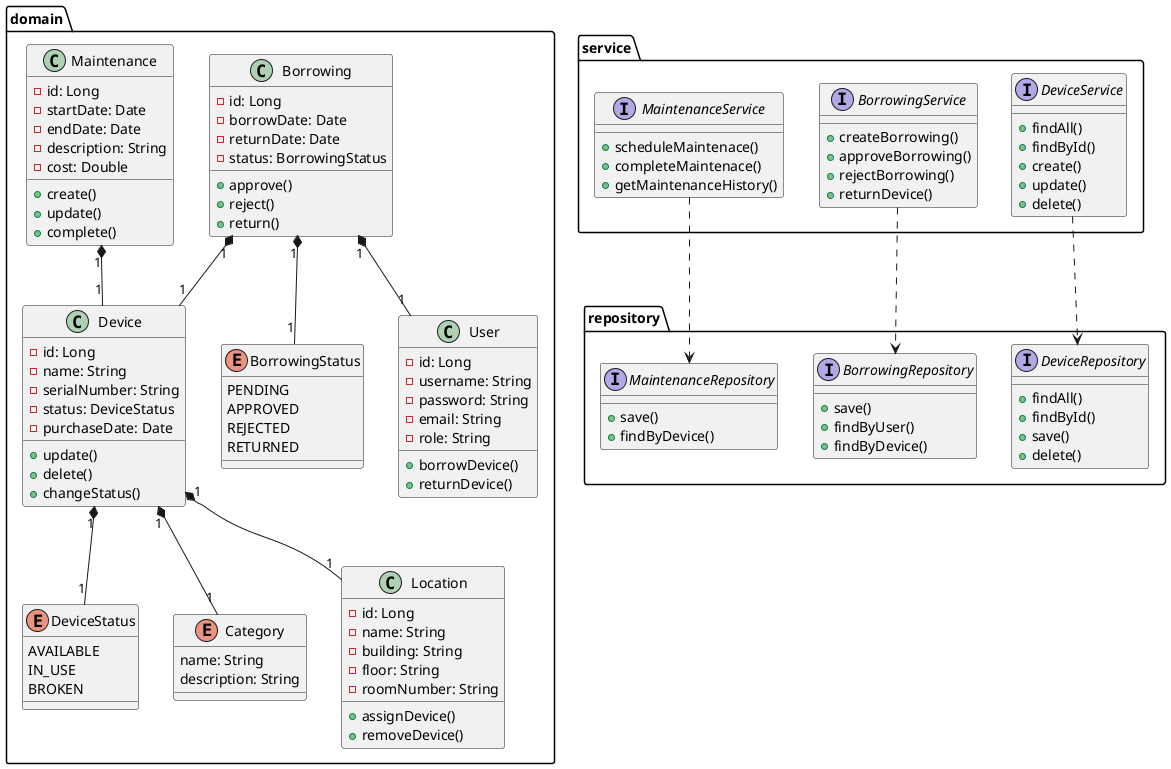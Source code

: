 @startuml

package "domain" {
    class Device {
        - id: Long
        - name: String
        - serialNumber: String
        - status: DeviceStatus
        - purchaseDate: Date
        + update()
        + delete()
        + changeStatus()
    }

    enum DeviceStatus {
        AVAILABLE
        IN_USE
        BROKEN
    }

    enum Category {
        name: String
        description: String
    }

    class Location {
        - id: Long
        - name: String
        - building: String
        - floor: String
        - roomNumber: String
        + assignDevice()
        + removeDevice()
    }

    class Borrowing {
        - id: Long
        - borrowDate: Date
        - returnDate: Date
        - status: BorrowingStatus
        + approve()
        + reject()
        + return()
    }

    enum BorrowingStatus {
        PENDING
        APPROVED
        REJECTED
        RETURNED
    }

    class User {
        - id: Long
        - username: String
        - password: String
        - email: String
        - role: String
        + borrowDevice()
        + returnDevice()
    }


    class Maintenance {
        - id: Long
        - startDate: Date
        - endDate: Date
        - description: String
        - cost: Double
        + create()
        + update()
        + complete()
    }
}

package "service" {
    interface DeviceService {
        + findAll()
        + findById()
        + create()
        + update()
        + delete()
    }

    interface BorrowingService {
        + createBorrowing()
        + approveBorrowing()
        + rejectBorrowing()
        + returnDevice()
    }

    interface MaintenanceService {
        + scheduleMaintenace()
        + completeMaintenace()
        + getMaintenanceHistory()
    }
}

package "repository" {
    interface DeviceRepository {
        + findAll()
        + findById()
        + save()
        + delete()
    }

    interface BorrowingRepository {
        + save()
        + findByUser()
        + findByDevice()
    }

    interface MaintenanceRepository {
        + save()
        + findByDevice()
    }
}

' Relationships
Device "1" *-- "1" DeviceStatus
Device "1" *-- "1" Category
Device "1" *-- "1" Location
Borrowing "1" *-- "1" BorrowingStatus
Borrowing "1" *-- "1" Device
Borrowing "1" *-- "1" User
Maintenance "1" *-- "1" Device

DeviceService ..> DeviceRepository
BorrowingService ..> BorrowingRepository
MaintenanceService ..> MaintenanceRepository

@enduml